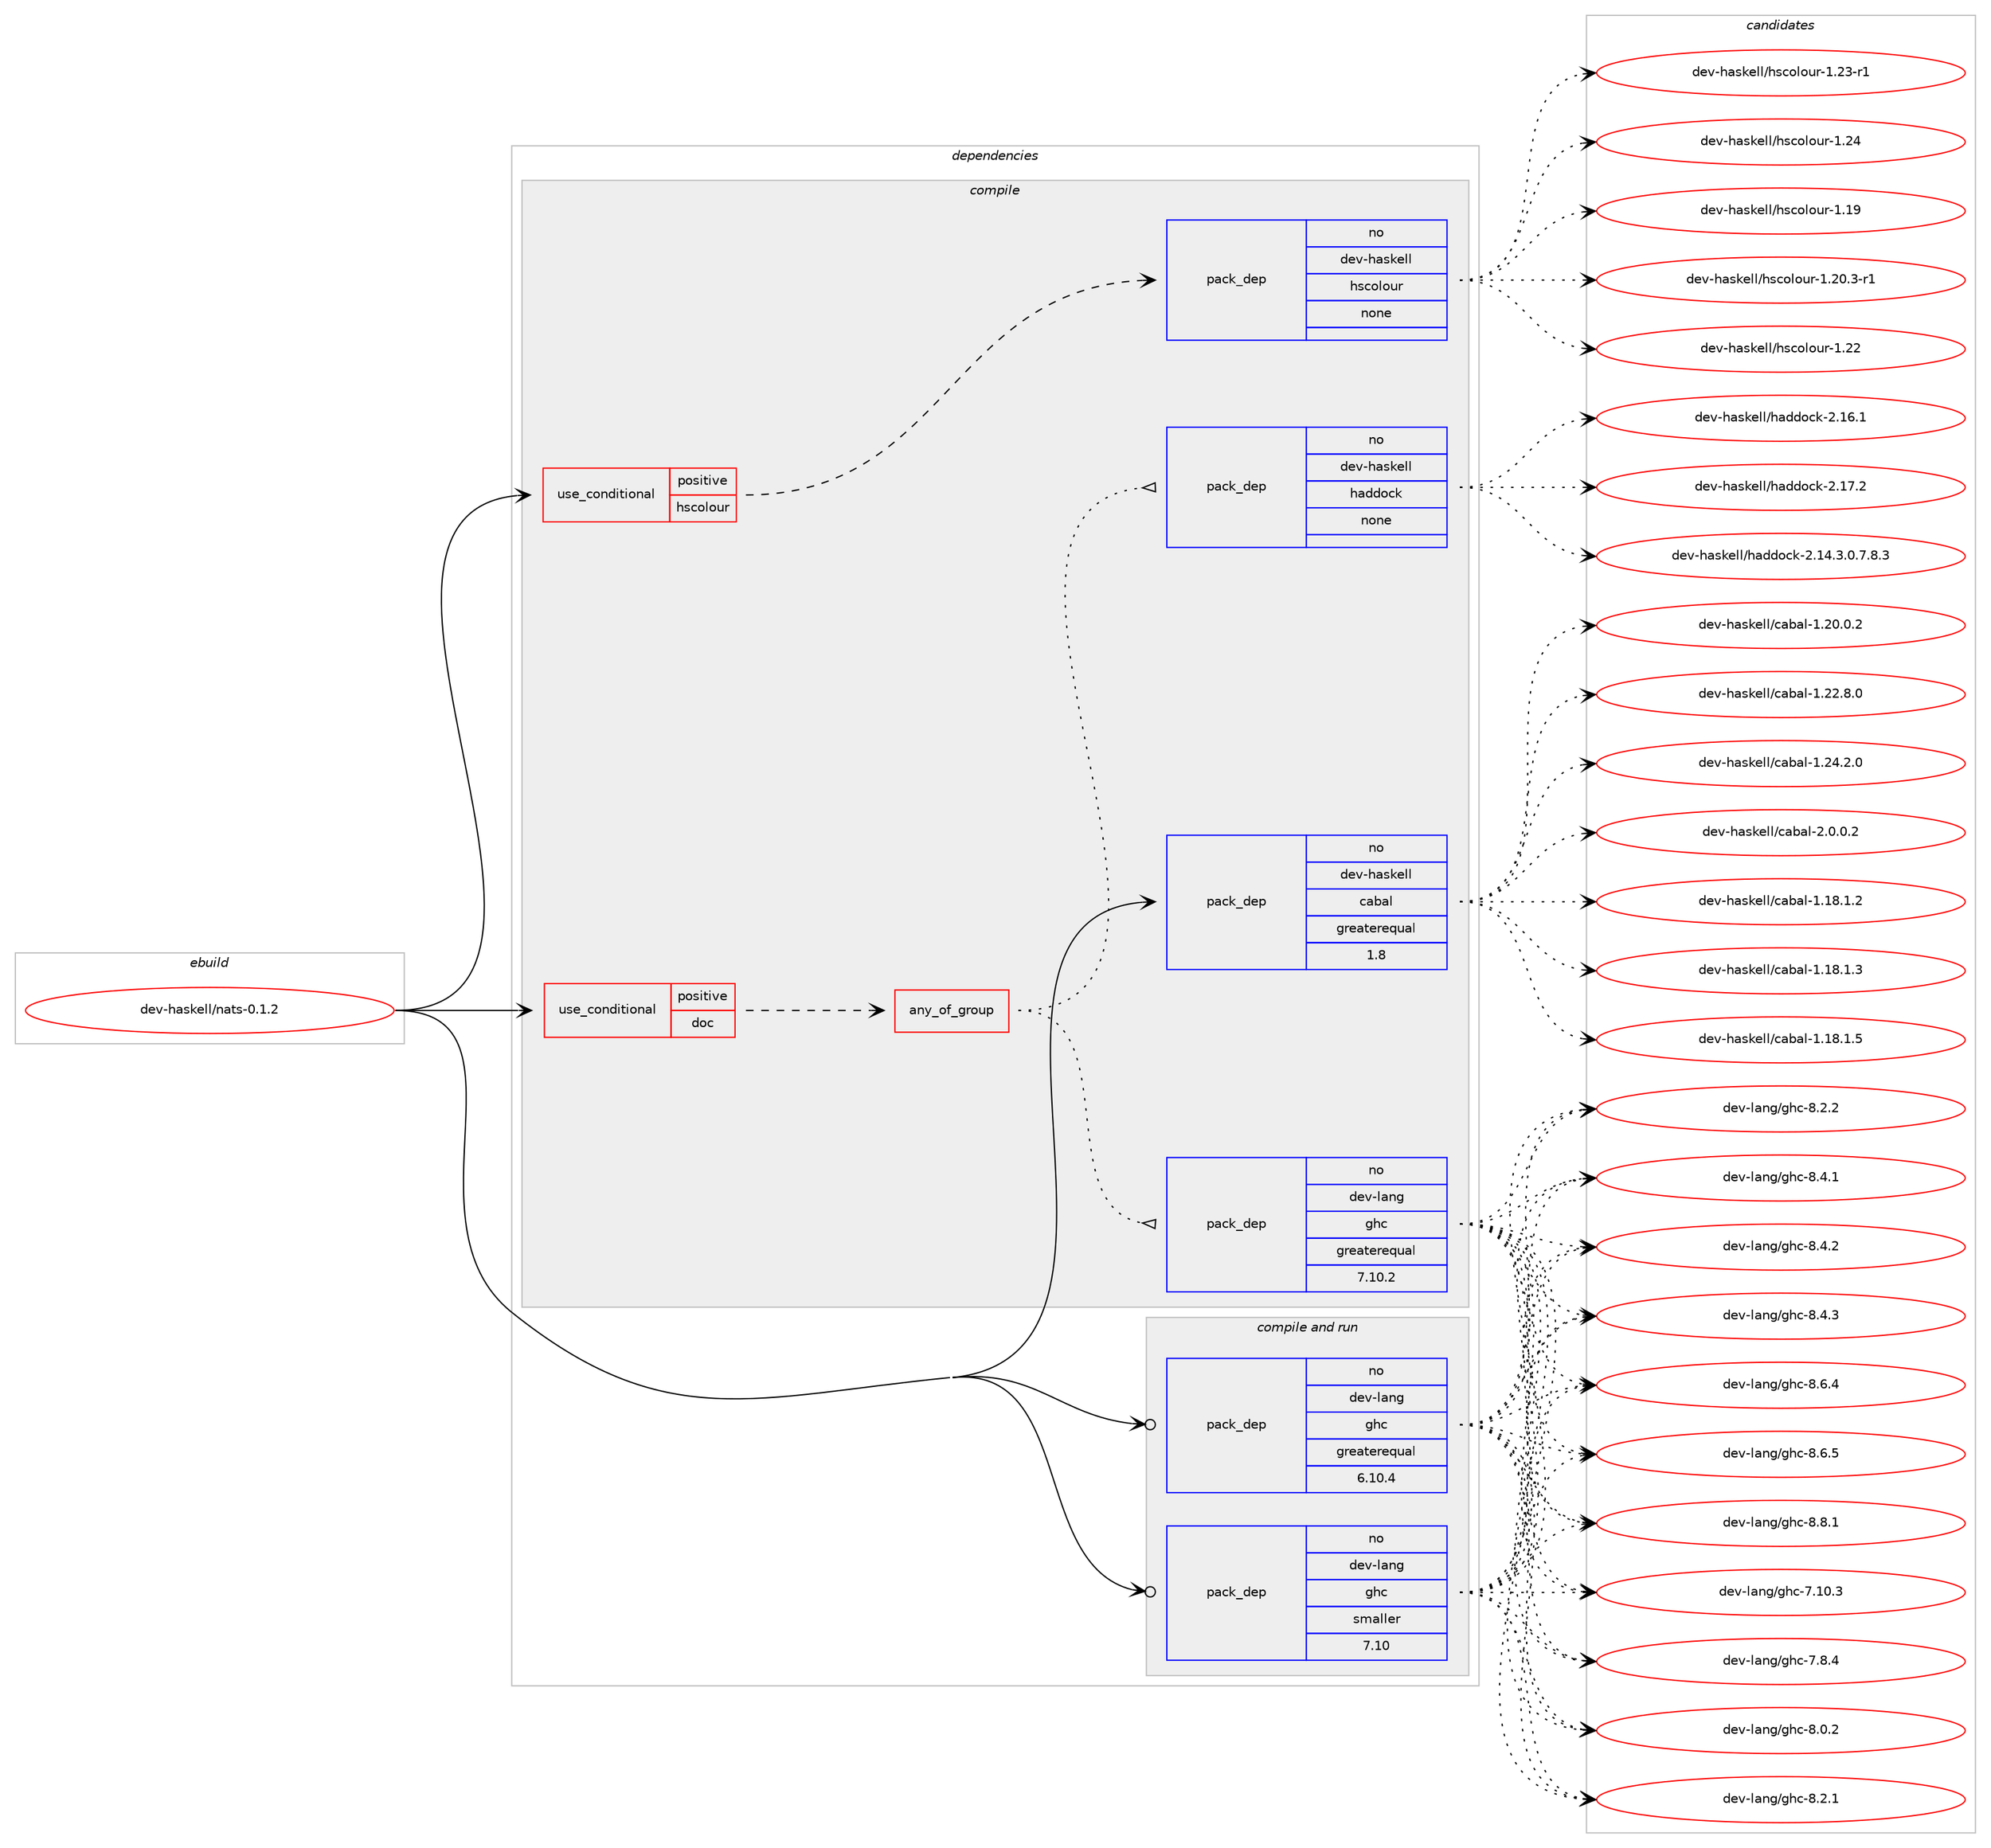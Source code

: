 digraph prolog {

# *************
# Graph options
# *************

newrank=true;
concentrate=true;
compound=true;
graph [rankdir=LR,fontname=Helvetica,fontsize=10,ranksep=1.5];#, ranksep=2.5, nodesep=0.2];
edge  [arrowhead=vee];
node  [fontname=Helvetica,fontsize=10];

# **********
# The ebuild
# **********

subgraph cluster_leftcol {
color=gray;
rank=same;
label=<<i>ebuild</i>>;
id [label="dev-haskell/nats-0.1.2", color=red, width=4, href="../dev-haskell/nats-0.1.2.svg"];
}

# ****************
# The dependencies
# ****************

subgraph cluster_midcol {
color=gray;
label=<<i>dependencies</i>>;
subgraph cluster_compile {
fillcolor="#eeeeee";
style=filled;
label=<<i>compile</i>>;
subgraph cond126892 {
dependency539941 [label=<<TABLE BORDER="0" CELLBORDER="1" CELLSPACING="0" CELLPADDING="4"><TR><TD ROWSPAN="3" CELLPADDING="10">use_conditional</TD></TR><TR><TD>positive</TD></TR><TR><TD>doc</TD></TR></TABLE>>, shape=none, color=red];
subgraph any10235 {
dependency539942 [label=<<TABLE BORDER="0" CELLBORDER="1" CELLSPACING="0" CELLPADDING="4"><TR><TD CELLPADDING="10">any_of_group</TD></TR></TABLE>>, shape=none, color=red];subgraph pack402457 {
dependency539943 [label=<<TABLE BORDER="0" CELLBORDER="1" CELLSPACING="0" CELLPADDING="4" WIDTH="220"><TR><TD ROWSPAN="6" CELLPADDING="30">pack_dep</TD></TR><TR><TD WIDTH="110">no</TD></TR><TR><TD>dev-haskell</TD></TR><TR><TD>haddock</TD></TR><TR><TD>none</TD></TR><TR><TD></TD></TR></TABLE>>, shape=none, color=blue];
}
dependency539942:e -> dependency539943:w [weight=20,style="dotted",arrowhead="oinv"];
subgraph pack402458 {
dependency539944 [label=<<TABLE BORDER="0" CELLBORDER="1" CELLSPACING="0" CELLPADDING="4" WIDTH="220"><TR><TD ROWSPAN="6" CELLPADDING="30">pack_dep</TD></TR><TR><TD WIDTH="110">no</TD></TR><TR><TD>dev-lang</TD></TR><TR><TD>ghc</TD></TR><TR><TD>greaterequal</TD></TR><TR><TD>7.10.2</TD></TR></TABLE>>, shape=none, color=blue];
}
dependency539942:e -> dependency539944:w [weight=20,style="dotted",arrowhead="oinv"];
}
dependency539941:e -> dependency539942:w [weight=20,style="dashed",arrowhead="vee"];
}
id:e -> dependency539941:w [weight=20,style="solid",arrowhead="vee"];
subgraph cond126893 {
dependency539945 [label=<<TABLE BORDER="0" CELLBORDER="1" CELLSPACING="0" CELLPADDING="4"><TR><TD ROWSPAN="3" CELLPADDING="10">use_conditional</TD></TR><TR><TD>positive</TD></TR><TR><TD>hscolour</TD></TR></TABLE>>, shape=none, color=red];
subgraph pack402459 {
dependency539946 [label=<<TABLE BORDER="0" CELLBORDER="1" CELLSPACING="0" CELLPADDING="4" WIDTH="220"><TR><TD ROWSPAN="6" CELLPADDING="30">pack_dep</TD></TR><TR><TD WIDTH="110">no</TD></TR><TR><TD>dev-haskell</TD></TR><TR><TD>hscolour</TD></TR><TR><TD>none</TD></TR><TR><TD></TD></TR></TABLE>>, shape=none, color=blue];
}
dependency539945:e -> dependency539946:w [weight=20,style="dashed",arrowhead="vee"];
}
id:e -> dependency539945:w [weight=20,style="solid",arrowhead="vee"];
subgraph pack402460 {
dependency539947 [label=<<TABLE BORDER="0" CELLBORDER="1" CELLSPACING="0" CELLPADDING="4" WIDTH="220"><TR><TD ROWSPAN="6" CELLPADDING="30">pack_dep</TD></TR><TR><TD WIDTH="110">no</TD></TR><TR><TD>dev-haskell</TD></TR><TR><TD>cabal</TD></TR><TR><TD>greaterequal</TD></TR><TR><TD>1.8</TD></TR></TABLE>>, shape=none, color=blue];
}
id:e -> dependency539947:w [weight=20,style="solid",arrowhead="vee"];
}
subgraph cluster_compileandrun {
fillcolor="#eeeeee";
style=filled;
label=<<i>compile and run</i>>;
subgraph pack402461 {
dependency539948 [label=<<TABLE BORDER="0" CELLBORDER="1" CELLSPACING="0" CELLPADDING="4" WIDTH="220"><TR><TD ROWSPAN="6" CELLPADDING="30">pack_dep</TD></TR><TR><TD WIDTH="110">no</TD></TR><TR><TD>dev-lang</TD></TR><TR><TD>ghc</TD></TR><TR><TD>greaterequal</TD></TR><TR><TD>6.10.4</TD></TR></TABLE>>, shape=none, color=blue];
}
id:e -> dependency539948:w [weight=20,style="solid",arrowhead="odotvee"];
subgraph pack402462 {
dependency539949 [label=<<TABLE BORDER="0" CELLBORDER="1" CELLSPACING="0" CELLPADDING="4" WIDTH="220"><TR><TD ROWSPAN="6" CELLPADDING="30">pack_dep</TD></TR><TR><TD WIDTH="110">no</TD></TR><TR><TD>dev-lang</TD></TR><TR><TD>ghc</TD></TR><TR><TD>smaller</TD></TR><TR><TD>7.10</TD></TR></TABLE>>, shape=none, color=blue];
}
id:e -> dependency539949:w [weight=20,style="solid",arrowhead="odotvee"];
}
subgraph cluster_run {
fillcolor="#eeeeee";
style=filled;
label=<<i>run</i>>;
}
}

# **************
# The candidates
# **************

subgraph cluster_choices {
rank=same;
color=gray;
label=<<i>candidates</i>>;

subgraph choice402457 {
color=black;
nodesep=1;
choice1001011184510497115107101108108471049710010011199107455046495246514648465546564651 [label="dev-haskell/haddock-2.14.3.0.7.8.3", color=red, width=4,href="../dev-haskell/haddock-2.14.3.0.7.8.3.svg"];
choice100101118451049711510710110810847104971001001119910745504649544649 [label="dev-haskell/haddock-2.16.1", color=red, width=4,href="../dev-haskell/haddock-2.16.1.svg"];
choice100101118451049711510710110810847104971001001119910745504649554650 [label="dev-haskell/haddock-2.17.2", color=red, width=4,href="../dev-haskell/haddock-2.17.2.svg"];
dependency539943:e -> choice1001011184510497115107101108108471049710010011199107455046495246514648465546564651:w [style=dotted,weight="100"];
dependency539943:e -> choice100101118451049711510710110810847104971001001119910745504649544649:w [style=dotted,weight="100"];
dependency539943:e -> choice100101118451049711510710110810847104971001001119910745504649554650:w [style=dotted,weight="100"];
}
subgraph choice402458 {
color=black;
nodesep=1;
choice1001011184510897110103471031049945554649484651 [label="dev-lang/ghc-7.10.3", color=red, width=4,href="../dev-lang/ghc-7.10.3.svg"];
choice10010111845108971101034710310499455546564652 [label="dev-lang/ghc-7.8.4", color=red, width=4,href="../dev-lang/ghc-7.8.4.svg"];
choice10010111845108971101034710310499455646484650 [label="dev-lang/ghc-8.0.2", color=red, width=4,href="../dev-lang/ghc-8.0.2.svg"];
choice10010111845108971101034710310499455646504649 [label="dev-lang/ghc-8.2.1", color=red, width=4,href="../dev-lang/ghc-8.2.1.svg"];
choice10010111845108971101034710310499455646504650 [label="dev-lang/ghc-8.2.2", color=red, width=4,href="../dev-lang/ghc-8.2.2.svg"];
choice10010111845108971101034710310499455646524649 [label="dev-lang/ghc-8.4.1", color=red, width=4,href="../dev-lang/ghc-8.4.1.svg"];
choice10010111845108971101034710310499455646524650 [label="dev-lang/ghc-8.4.2", color=red, width=4,href="../dev-lang/ghc-8.4.2.svg"];
choice10010111845108971101034710310499455646524651 [label="dev-lang/ghc-8.4.3", color=red, width=4,href="../dev-lang/ghc-8.4.3.svg"];
choice10010111845108971101034710310499455646544652 [label="dev-lang/ghc-8.6.4", color=red, width=4,href="../dev-lang/ghc-8.6.4.svg"];
choice10010111845108971101034710310499455646544653 [label="dev-lang/ghc-8.6.5", color=red, width=4,href="../dev-lang/ghc-8.6.5.svg"];
choice10010111845108971101034710310499455646564649 [label="dev-lang/ghc-8.8.1", color=red, width=4,href="../dev-lang/ghc-8.8.1.svg"];
dependency539944:e -> choice1001011184510897110103471031049945554649484651:w [style=dotted,weight="100"];
dependency539944:e -> choice10010111845108971101034710310499455546564652:w [style=dotted,weight="100"];
dependency539944:e -> choice10010111845108971101034710310499455646484650:w [style=dotted,weight="100"];
dependency539944:e -> choice10010111845108971101034710310499455646504649:w [style=dotted,weight="100"];
dependency539944:e -> choice10010111845108971101034710310499455646504650:w [style=dotted,weight="100"];
dependency539944:e -> choice10010111845108971101034710310499455646524649:w [style=dotted,weight="100"];
dependency539944:e -> choice10010111845108971101034710310499455646524650:w [style=dotted,weight="100"];
dependency539944:e -> choice10010111845108971101034710310499455646524651:w [style=dotted,weight="100"];
dependency539944:e -> choice10010111845108971101034710310499455646544652:w [style=dotted,weight="100"];
dependency539944:e -> choice10010111845108971101034710310499455646544653:w [style=dotted,weight="100"];
dependency539944:e -> choice10010111845108971101034710310499455646564649:w [style=dotted,weight="100"];
}
subgraph choice402459 {
color=black;
nodesep=1;
choice100101118451049711510710110810847104115991111081111171144549464957 [label="dev-haskell/hscolour-1.19", color=red, width=4,href="../dev-haskell/hscolour-1.19.svg"];
choice10010111845104971151071011081084710411599111108111117114454946504846514511449 [label="dev-haskell/hscolour-1.20.3-r1", color=red, width=4,href="../dev-haskell/hscolour-1.20.3-r1.svg"];
choice100101118451049711510710110810847104115991111081111171144549465050 [label="dev-haskell/hscolour-1.22", color=red, width=4,href="../dev-haskell/hscolour-1.22.svg"];
choice1001011184510497115107101108108471041159911110811111711445494650514511449 [label="dev-haskell/hscolour-1.23-r1", color=red, width=4,href="../dev-haskell/hscolour-1.23-r1.svg"];
choice100101118451049711510710110810847104115991111081111171144549465052 [label="dev-haskell/hscolour-1.24", color=red, width=4,href="../dev-haskell/hscolour-1.24.svg"];
dependency539946:e -> choice100101118451049711510710110810847104115991111081111171144549464957:w [style=dotted,weight="100"];
dependency539946:e -> choice10010111845104971151071011081084710411599111108111117114454946504846514511449:w [style=dotted,weight="100"];
dependency539946:e -> choice100101118451049711510710110810847104115991111081111171144549465050:w [style=dotted,weight="100"];
dependency539946:e -> choice1001011184510497115107101108108471041159911110811111711445494650514511449:w [style=dotted,weight="100"];
dependency539946:e -> choice100101118451049711510710110810847104115991111081111171144549465052:w [style=dotted,weight="100"];
}
subgraph choice402460 {
color=black;
nodesep=1;
choice10010111845104971151071011081084799979897108454946495646494650 [label="dev-haskell/cabal-1.18.1.2", color=red, width=4,href="../dev-haskell/cabal-1.18.1.2.svg"];
choice10010111845104971151071011081084799979897108454946495646494651 [label="dev-haskell/cabal-1.18.1.3", color=red, width=4,href="../dev-haskell/cabal-1.18.1.3.svg"];
choice10010111845104971151071011081084799979897108454946495646494653 [label="dev-haskell/cabal-1.18.1.5", color=red, width=4,href="../dev-haskell/cabal-1.18.1.5.svg"];
choice10010111845104971151071011081084799979897108454946504846484650 [label="dev-haskell/cabal-1.20.0.2", color=red, width=4,href="../dev-haskell/cabal-1.20.0.2.svg"];
choice10010111845104971151071011081084799979897108454946505046564648 [label="dev-haskell/cabal-1.22.8.0", color=red, width=4,href="../dev-haskell/cabal-1.22.8.0.svg"];
choice10010111845104971151071011081084799979897108454946505246504648 [label="dev-haskell/cabal-1.24.2.0", color=red, width=4,href="../dev-haskell/cabal-1.24.2.0.svg"];
choice100101118451049711510710110810847999798971084550464846484650 [label="dev-haskell/cabal-2.0.0.2", color=red, width=4,href="../dev-haskell/cabal-2.0.0.2.svg"];
dependency539947:e -> choice10010111845104971151071011081084799979897108454946495646494650:w [style=dotted,weight="100"];
dependency539947:e -> choice10010111845104971151071011081084799979897108454946495646494651:w [style=dotted,weight="100"];
dependency539947:e -> choice10010111845104971151071011081084799979897108454946495646494653:w [style=dotted,weight="100"];
dependency539947:e -> choice10010111845104971151071011081084799979897108454946504846484650:w [style=dotted,weight="100"];
dependency539947:e -> choice10010111845104971151071011081084799979897108454946505046564648:w [style=dotted,weight="100"];
dependency539947:e -> choice10010111845104971151071011081084799979897108454946505246504648:w [style=dotted,weight="100"];
dependency539947:e -> choice100101118451049711510710110810847999798971084550464846484650:w [style=dotted,weight="100"];
}
subgraph choice402461 {
color=black;
nodesep=1;
choice1001011184510897110103471031049945554649484651 [label="dev-lang/ghc-7.10.3", color=red, width=4,href="../dev-lang/ghc-7.10.3.svg"];
choice10010111845108971101034710310499455546564652 [label="dev-lang/ghc-7.8.4", color=red, width=4,href="../dev-lang/ghc-7.8.4.svg"];
choice10010111845108971101034710310499455646484650 [label="dev-lang/ghc-8.0.2", color=red, width=4,href="../dev-lang/ghc-8.0.2.svg"];
choice10010111845108971101034710310499455646504649 [label="dev-lang/ghc-8.2.1", color=red, width=4,href="../dev-lang/ghc-8.2.1.svg"];
choice10010111845108971101034710310499455646504650 [label="dev-lang/ghc-8.2.2", color=red, width=4,href="../dev-lang/ghc-8.2.2.svg"];
choice10010111845108971101034710310499455646524649 [label="dev-lang/ghc-8.4.1", color=red, width=4,href="../dev-lang/ghc-8.4.1.svg"];
choice10010111845108971101034710310499455646524650 [label="dev-lang/ghc-8.4.2", color=red, width=4,href="../dev-lang/ghc-8.4.2.svg"];
choice10010111845108971101034710310499455646524651 [label="dev-lang/ghc-8.4.3", color=red, width=4,href="../dev-lang/ghc-8.4.3.svg"];
choice10010111845108971101034710310499455646544652 [label="dev-lang/ghc-8.6.4", color=red, width=4,href="../dev-lang/ghc-8.6.4.svg"];
choice10010111845108971101034710310499455646544653 [label="dev-lang/ghc-8.6.5", color=red, width=4,href="../dev-lang/ghc-8.6.5.svg"];
choice10010111845108971101034710310499455646564649 [label="dev-lang/ghc-8.8.1", color=red, width=4,href="../dev-lang/ghc-8.8.1.svg"];
dependency539948:e -> choice1001011184510897110103471031049945554649484651:w [style=dotted,weight="100"];
dependency539948:e -> choice10010111845108971101034710310499455546564652:w [style=dotted,weight="100"];
dependency539948:e -> choice10010111845108971101034710310499455646484650:w [style=dotted,weight="100"];
dependency539948:e -> choice10010111845108971101034710310499455646504649:w [style=dotted,weight="100"];
dependency539948:e -> choice10010111845108971101034710310499455646504650:w [style=dotted,weight="100"];
dependency539948:e -> choice10010111845108971101034710310499455646524649:w [style=dotted,weight="100"];
dependency539948:e -> choice10010111845108971101034710310499455646524650:w [style=dotted,weight="100"];
dependency539948:e -> choice10010111845108971101034710310499455646524651:w [style=dotted,weight="100"];
dependency539948:e -> choice10010111845108971101034710310499455646544652:w [style=dotted,weight="100"];
dependency539948:e -> choice10010111845108971101034710310499455646544653:w [style=dotted,weight="100"];
dependency539948:e -> choice10010111845108971101034710310499455646564649:w [style=dotted,weight="100"];
}
subgraph choice402462 {
color=black;
nodesep=1;
choice1001011184510897110103471031049945554649484651 [label="dev-lang/ghc-7.10.3", color=red, width=4,href="../dev-lang/ghc-7.10.3.svg"];
choice10010111845108971101034710310499455546564652 [label="dev-lang/ghc-7.8.4", color=red, width=4,href="../dev-lang/ghc-7.8.4.svg"];
choice10010111845108971101034710310499455646484650 [label="dev-lang/ghc-8.0.2", color=red, width=4,href="../dev-lang/ghc-8.0.2.svg"];
choice10010111845108971101034710310499455646504649 [label="dev-lang/ghc-8.2.1", color=red, width=4,href="../dev-lang/ghc-8.2.1.svg"];
choice10010111845108971101034710310499455646504650 [label="dev-lang/ghc-8.2.2", color=red, width=4,href="../dev-lang/ghc-8.2.2.svg"];
choice10010111845108971101034710310499455646524649 [label="dev-lang/ghc-8.4.1", color=red, width=4,href="../dev-lang/ghc-8.4.1.svg"];
choice10010111845108971101034710310499455646524650 [label="dev-lang/ghc-8.4.2", color=red, width=4,href="../dev-lang/ghc-8.4.2.svg"];
choice10010111845108971101034710310499455646524651 [label="dev-lang/ghc-8.4.3", color=red, width=4,href="../dev-lang/ghc-8.4.3.svg"];
choice10010111845108971101034710310499455646544652 [label="dev-lang/ghc-8.6.4", color=red, width=4,href="../dev-lang/ghc-8.6.4.svg"];
choice10010111845108971101034710310499455646544653 [label="dev-lang/ghc-8.6.5", color=red, width=4,href="../dev-lang/ghc-8.6.5.svg"];
choice10010111845108971101034710310499455646564649 [label="dev-lang/ghc-8.8.1", color=red, width=4,href="../dev-lang/ghc-8.8.1.svg"];
dependency539949:e -> choice1001011184510897110103471031049945554649484651:w [style=dotted,weight="100"];
dependency539949:e -> choice10010111845108971101034710310499455546564652:w [style=dotted,weight="100"];
dependency539949:e -> choice10010111845108971101034710310499455646484650:w [style=dotted,weight="100"];
dependency539949:e -> choice10010111845108971101034710310499455646504649:w [style=dotted,weight="100"];
dependency539949:e -> choice10010111845108971101034710310499455646504650:w [style=dotted,weight="100"];
dependency539949:e -> choice10010111845108971101034710310499455646524649:w [style=dotted,weight="100"];
dependency539949:e -> choice10010111845108971101034710310499455646524650:w [style=dotted,weight="100"];
dependency539949:e -> choice10010111845108971101034710310499455646524651:w [style=dotted,weight="100"];
dependency539949:e -> choice10010111845108971101034710310499455646544652:w [style=dotted,weight="100"];
dependency539949:e -> choice10010111845108971101034710310499455646544653:w [style=dotted,weight="100"];
dependency539949:e -> choice10010111845108971101034710310499455646564649:w [style=dotted,weight="100"];
}
}

}
